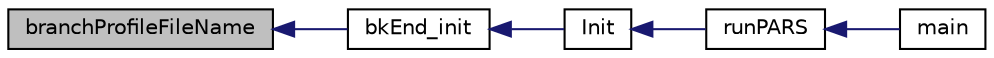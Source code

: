 digraph G
{
  edge [fontname="Helvetica",fontsize="10",labelfontname="Helvetica",labelfontsize="10"];
  node [fontname="Helvetica",fontsize="10",shape=record];
  rankdir=LR;
  Node1 [label="branchProfileFileName",height=0.2,width=0.4,color="black", fillcolor="grey75", style="filled" fontcolor="black"];
  Node1 -> Node2 [dir=back,color="midnightblue",fontsize="10",style="solid"];
  Node2 [label="bkEnd_init",height=0.2,width=0.4,color="black", fillcolor="white", style="filled",URL="$bkEnd_8h.html#a2610cc7850729dad55450e26627d78ae"];
  Node2 -> Node3 [dir=back,color="midnightblue",fontsize="10",style="solid"];
  Node3 [label="Init",height=0.2,width=0.4,color="black", fillcolor="white", style="filled",URL="$pars_8h.html#ac35d667fe7c066f63c862a9fbdfbdf73"];
  Node3 -> Node4 [dir=back,color="midnightblue",fontsize="10",style="solid"];
  Node4 [label="runPARS",height=0.2,width=0.4,color="black", fillcolor="white", style="filled",URL="$pars_8h.html#ad31ce66601d158b499245c36353b1aef"];
  Node4 -> Node5 [dir=back,color="midnightblue",fontsize="10",style="solid"];
  Node5 [label="main",height=0.2,width=0.4,color="black", fillcolor="white", style="filled",URL="$main__pars_8cpp.html#a0ddf1224851353fc92bfbff6f499fa97"];
}
